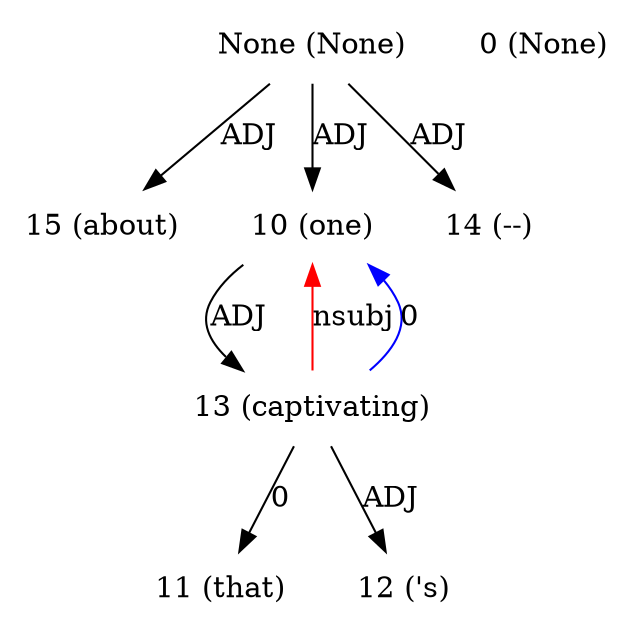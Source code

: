 digraph G{
edge [dir=forward]
node [shape=plaintext]

None [label="None (None)"]
None -> 15 [label="ADJ"]
None [label="None (None)"]
None -> 10 [label="ADJ"]
None -> 14 [label="ADJ"]
0 [label="0 (None)"]
10 [label="10 (one)"]
10 -> 13 [label="ADJ"]
13 -> 10 [label="nsubj", color="red"]
11 [label="11 (that)"]
12 [label="12 ('s)"]
13 [label="13 (captivating)"]
13 -> 11 [label="0"]
13 -> 10 [label="0", color="blue"]
13 -> 12 [label="ADJ"]
14 [label="14 (--)"]
15 [label="15 (about)"]
}
